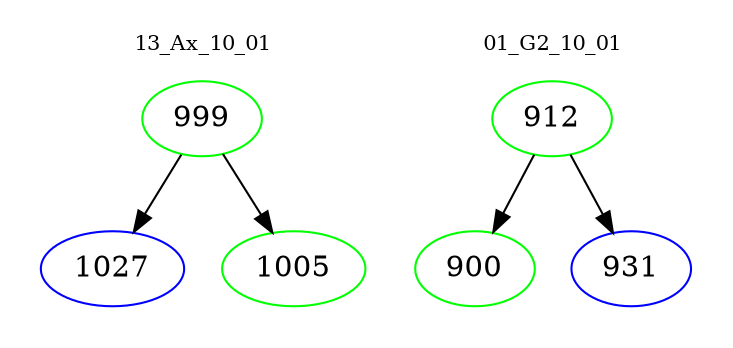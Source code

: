 digraph{
subgraph cluster_0 {
color = white
label = "13_Ax_10_01";
fontsize=10;
T0_999 [label="999", color="green"]
T0_999 -> T0_1027 [color="black"]
T0_1027 [label="1027", color="blue"]
T0_999 -> T0_1005 [color="black"]
T0_1005 [label="1005", color="green"]
}
subgraph cluster_1 {
color = white
label = "01_G2_10_01";
fontsize=10;
T1_912 [label="912", color="green"]
T1_912 -> T1_900 [color="black"]
T1_900 [label="900", color="green"]
T1_912 -> T1_931 [color="black"]
T1_931 [label="931", color="blue"]
}
}

